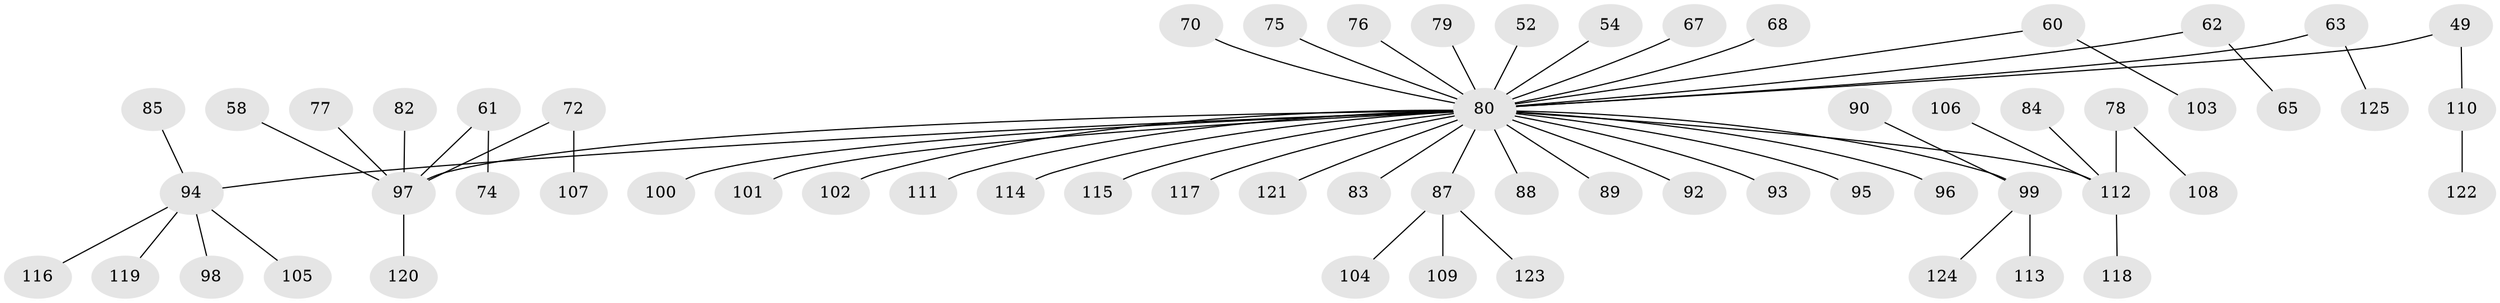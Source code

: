 // original degree distribution, {7: 0.024, 8: 0.008, 4: 0.08, 2: 0.232, 6: 0.008, 3: 0.104, 5: 0.016, 1: 0.528}
// Generated by graph-tools (version 1.1) at 2025/53/03/09/25 04:53:07]
// undirected, 62 vertices, 61 edges
graph export_dot {
graph [start="1"]
  node [color=gray90,style=filled];
  49;
  52;
  54;
  58;
  60;
  61;
  62;
  63;
  65;
  67;
  68;
  70;
  72 [super="+59"];
  74;
  75;
  76;
  77;
  78;
  79;
  80 [super="+28+48+26+41+27+23+50+13+32+12+31+34+38+57+40+53+44"];
  82;
  83;
  84;
  85;
  87 [super="+43+66"];
  88;
  89;
  90;
  92;
  93;
  94 [super="+91+69+73"];
  95;
  96;
  97 [super="+47+55"];
  98;
  99 [super="+64+86"];
  100;
  101;
  102;
  103;
  104;
  105;
  106;
  107;
  108;
  109;
  110;
  111;
  112 [super="+71"];
  113;
  114;
  115;
  116;
  117;
  118;
  119;
  120;
  121;
  122;
  123;
  124;
  125;
  49 -- 110;
  49 -- 80;
  52 -- 80;
  54 -- 80;
  58 -- 97;
  60 -- 103;
  60 -- 80;
  61 -- 74;
  61 -- 97;
  62 -- 65;
  62 -- 80;
  63 -- 125;
  63 -- 80;
  67 -- 80;
  68 -- 80;
  70 -- 80;
  72 -- 107;
  72 -- 97;
  75 -- 80;
  76 -- 80;
  77 -- 97;
  78 -- 108;
  78 -- 112;
  79 -- 80;
  80 -- 83;
  80 -- 88;
  80 -- 89;
  80 -- 92;
  80 -- 93;
  80 -- 95;
  80 -- 100;
  80 -- 101;
  80 -- 111;
  80 -- 115;
  80 -- 117;
  80 -- 87;
  80 -- 121;
  80 -- 96;
  80 -- 102;
  80 -- 114;
  80 -- 112;
  80 -- 99;
  80 -- 94;
  80 -- 97;
  82 -- 97;
  84 -- 112;
  85 -- 94;
  87 -- 123;
  87 -- 104;
  87 -- 109;
  90 -- 99;
  94 -- 98;
  94 -- 119;
  94 -- 116;
  94 -- 105;
  97 -- 120;
  99 -- 113;
  99 -- 124;
  106 -- 112;
  110 -- 122;
  112 -- 118;
}
